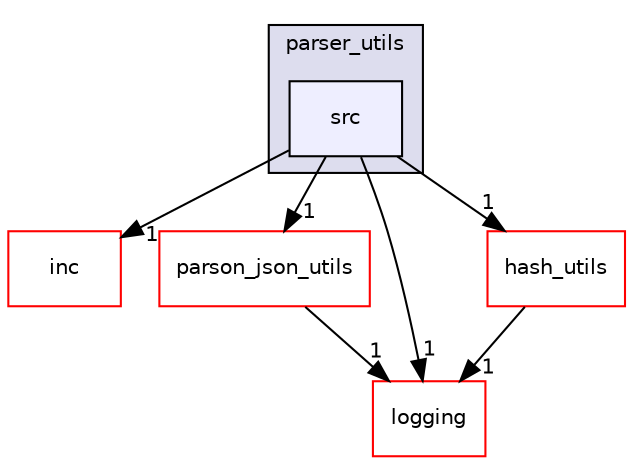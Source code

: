 digraph "src/utils/parser_utils/src" {
  compound=true
  node [ fontsize="10", fontname="Helvetica"];
  edge [ labelfontsize="10", labelfontname="Helvetica"];
  subgraph clusterdir_d5d81cccf46beb25f0321c15d8fcebd1 {
    graph [ bgcolor="#ddddee", pencolor="black", label="parser_utils" fontname="Helvetica", fontsize="10", URL="dir_d5d81cccf46beb25f0321c15d8fcebd1.html"]
  dir_e37a3d97a296f5fa381aa8dcb41f4d16 [shape=box, label="src", style="filled", fillcolor="#eeeeff", pencolor="black", URL="dir_e37a3d97a296f5fa381aa8dcb41f4d16.html"];
  }
  dir_14645bbedaf0313414cadecee042e9e5 [shape=box label="inc" fillcolor="white" style="filled" color="red" URL="dir_14645bbedaf0313414cadecee042e9e5.html"];
  dir_86778c198db349788c0052a5e006a2e0 [shape=box label="parson_json_utils" fillcolor="white" style="filled" color="red" URL="dir_86778c198db349788c0052a5e006a2e0.html"];
  dir_b3320b59a4aa4a7431bc8488b87009bf [shape=box label="logging" fillcolor="white" style="filled" color="red" URL="dir_b3320b59a4aa4a7431bc8488b87009bf.html"];
  dir_d79cf084cb36c5767d291e1630aa482f [shape=box label="hash_utils" fillcolor="white" style="filled" color="red" URL="dir_d79cf084cb36c5767d291e1630aa482f.html"];
  dir_86778c198db349788c0052a5e006a2e0->dir_b3320b59a4aa4a7431bc8488b87009bf [headlabel="1", labeldistance=1.5 headhref="dir_000208_000143.html"];
  dir_e37a3d97a296f5fa381aa8dcb41f4d16->dir_14645bbedaf0313414cadecee042e9e5 [headlabel="1", labeldistance=1.5 headhref="dir_000207_000205.html"];
  dir_e37a3d97a296f5fa381aa8dcb41f4d16->dir_86778c198db349788c0052a5e006a2e0 [headlabel="1", labeldistance=1.5 headhref="dir_000207_000208.html"];
  dir_e37a3d97a296f5fa381aa8dcb41f4d16->dir_b3320b59a4aa4a7431bc8488b87009bf [headlabel="1", labeldistance=1.5 headhref="dir_000207_000143.html"];
  dir_e37a3d97a296f5fa381aa8dcb41f4d16->dir_d79cf084cb36c5767d291e1630aa482f [headlabel="1", labeldistance=1.5 headhref="dir_000207_000190.html"];
  dir_d79cf084cb36c5767d291e1630aa482f->dir_b3320b59a4aa4a7431bc8488b87009bf [headlabel="1", labeldistance=1.5 headhref="dir_000190_000143.html"];
}
